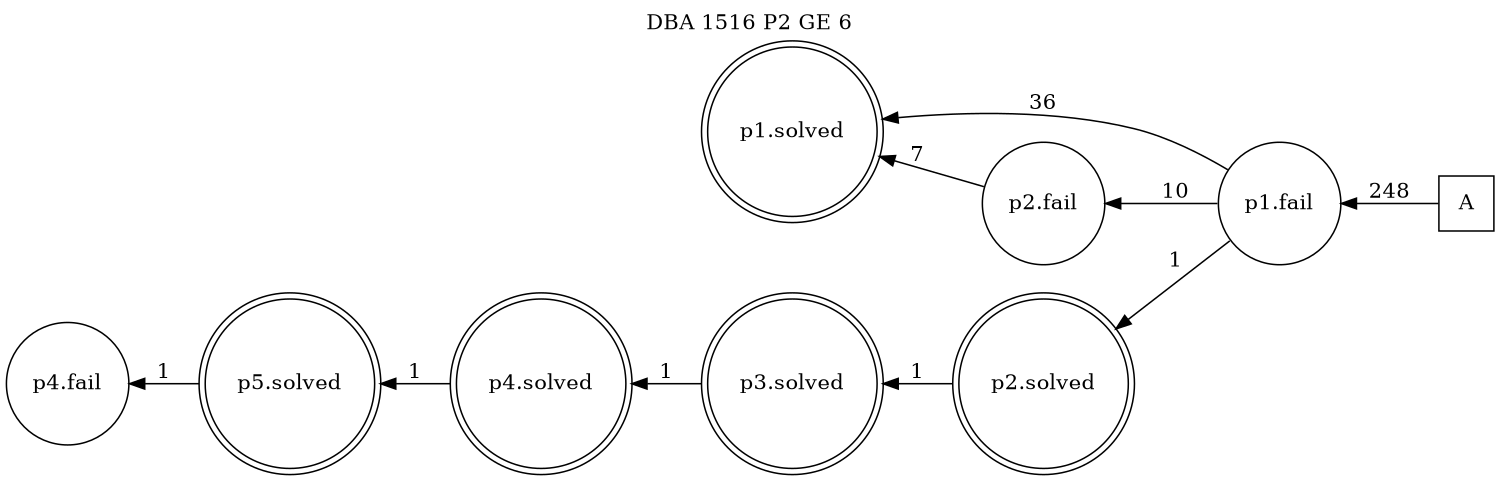digraph DBA_1516_P2_GE_6 {
labelloc="tl"
label= " DBA 1516 P2 GE 6 "
rankdir="RL";
graph [ size=" 10 , 10 !"]

"A" [shape="square" label="A"]
"p1.fail" [shape="circle" label="p1.fail"]
"p1.solved" [shape="doublecircle" label="p1.solved"]
"p2.fail" [shape="circle" label="p2.fail"]
"p2.solved" [shape="doublecircle" label="p2.solved"]
"p3.solved" [shape="doublecircle" label="p3.solved"]
"p4.solved" [shape="doublecircle" label="p4.solved"]
"p5.solved" [shape="doublecircle" label="p5.solved"]
"p4.fail" [shape="circle" label="p4.fail"]
"A" -> "p1.fail" [ label=248]
"p1.fail" -> "p1.solved" [ label=36]
"p1.fail" -> "p2.fail" [ label=10]
"p1.fail" -> "p2.solved" [ label=1]
"p2.fail" -> "p1.solved" [ label=7]
"p2.solved" -> "p3.solved" [ label=1]
"p3.solved" -> "p4.solved" [ label=1]
"p4.solved" -> "p5.solved" [ label=1]
"p5.solved" -> "p4.fail" [ label=1]
}

